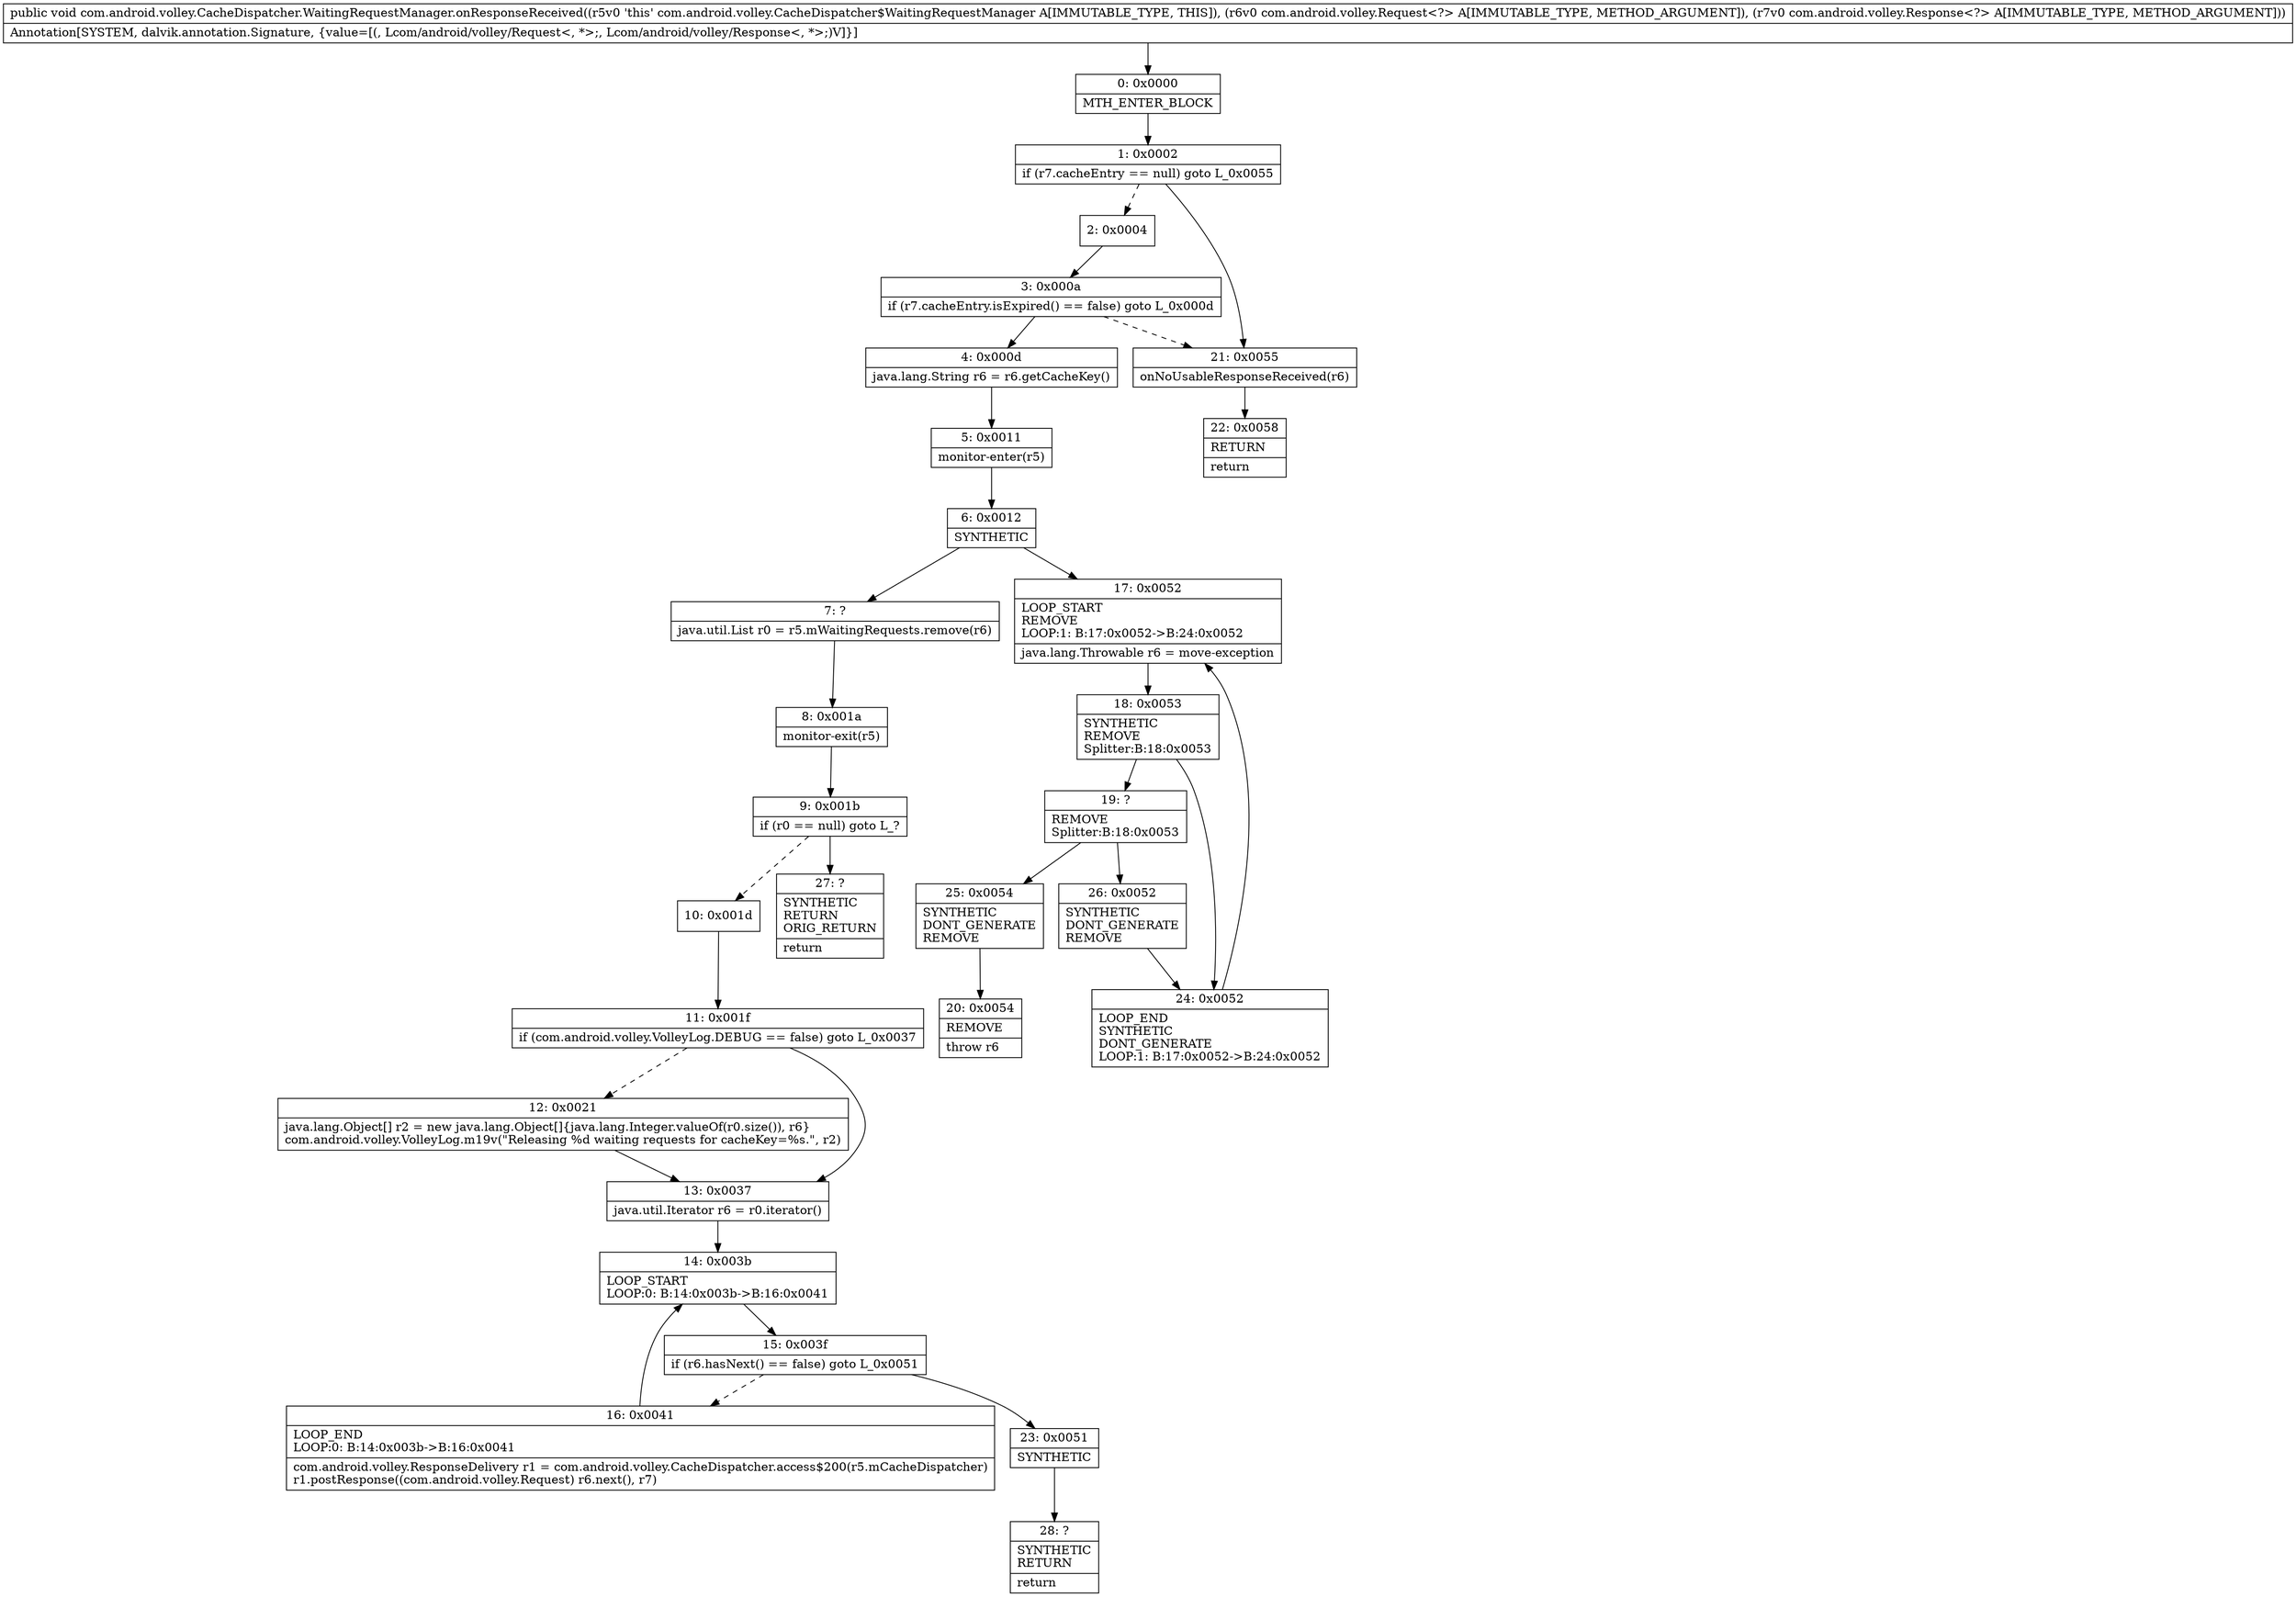 digraph "CFG forcom.android.volley.CacheDispatcher.WaitingRequestManager.onResponseReceived(Lcom\/android\/volley\/Request;Lcom\/android\/volley\/Response;)V" {
Node_0 [shape=record,label="{0\:\ 0x0000|MTH_ENTER_BLOCK\l}"];
Node_1 [shape=record,label="{1\:\ 0x0002|if (r7.cacheEntry == null) goto L_0x0055\l}"];
Node_2 [shape=record,label="{2\:\ 0x0004}"];
Node_3 [shape=record,label="{3\:\ 0x000a|if (r7.cacheEntry.isExpired() == false) goto L_0x000d\l}"];
Node_4 [shape=record,label="{4\:\ 0x000d|java.lang.String r6 = r6.getCacheKey()\l}"];
Node_5 [shape=record,label="{5\:\ 0x0011|monitor\-enter(r5)\l}"];
Node_6 [shape=record,label="{6\:\ 0x0012|SYNTHETIC\l}"];
Node_7 [shape=record,label="{7\:\ ?|java.util.List r0 = r5.mWaitingRequests.remove(r6)\l}"];
Node_8 [shape=record,label="{8\:\ 0x001a|monitor\-exit(r5)\l}"];
Node_9 [shape=record,label="{9\:\ 0x001b|if (r0 == null) goto L_?\l}"];
Node_10 [shape=record,label="{10\:\ 0x001d}"];
Node_11 [shape=record,label="{11\:\ 0x001f|if (com.android.volley.VolleyLog.DEBUG == false) goto L_0x0037\l}"];
Node_12 [shape=record,label="{12\:\ 0x0021|java.lang.Object[] r2 = new java.lang.Object[]\{java.lang.Integer.valueOf(r0.size()), r6\}\lcom.android.volley.VolleyLog.m19v(\"Releasing %d waiting requests for cacheKey=%s.\", r2)\l}"];
Node_13 [shape=record,label="{13\:\ 0x0037|java.util.Iterator r6 = r0.iterator()\l}"];
Node_14 [shape=record,label="{14\:\ 0x003b|LOOP_START\lLOOP:0: B:14:0x003b\-\>B:16:0x0041\l}"];
Node_15 [shape=record,label="{15\:\ 0x003f|if (r6.hasNext() == false) goto L_0x0051\l}"];
Node_16 [shape=record,label="{16\:\ 0x0041|LOOP_END\lLOOP:0: B:14:0x003b\-\>B:16:0x0041\l|com.android.volley.ResponseDelivery r1 = com.android.volley.CacheDispatcher.access$200(r5.mCacheDispatcher)\lr1.postResponse((com.android.volley.Request) r6.next(), r7)\l}"];
Node_17 [shape=record,label="{17\:\ 0x0052|LOOP_START\lREMOVE\lLOOP:1: B:17:0x0052\-\>B:24:0x0052\l|java.lang.Throwable r6 = move\-exception\l}"];
Node_18 [shape=record,label="{18\:\ 0x0053|SYNTHETIC\lREMOVE\lSplitter:B:18:0x0053\l}"];
Node_19 [shape=record,label="{19\:\ ?|REMOVE\lSplitter:B:18:0x0053\l}"];
Node_20 [shape=record,label="{20\:\ 0x0054|REMOVE\l|throw r6\l}"];
Node_21 [shape=record,label="{21\:\ 0x0055|onNoUsableResponseReceived(r6)\l}"];
Node_22 [shape=record,label="{22\:\ 0x0058|RETURN\l|return\l}"];
Node_23 [shape=record,label="{23\:\ 0x0051|SYNTHETIC\l}"];
Node_24 [shape=record,label="{24\:\ 0x0052|LOOP_END\lSYNTHETIC\lDONT_GENERATE\lLOOP:1: B:17:0x0052\-\>B:24:0x0052\l}"];
Node_25 [shape=record,label="{25\:\ 0x0054|SYNTHETIC\lDONT_GENERATE\lREMOVE\l}"];
Node_26 [shape=record,label="{26\:\ 0x0052|SYNTHETIC\lDONT_GENERATE\lREMOVE\l}"];
Node_27 [shape=record,label="{27\:\ ?|SYNTHETIC\lRETURN\lORIG_RETURN\l|return\l}"];
Node_28 [shape=record,label="{28\:\ ?|SYNTHETIC\lRETURN\l|return\l}"];
MethodNode[shape=record,label="{public void com.android.volley.CacheDispatcher.WaitingRequestManager.onResponseReceived((r5v0 'this' com.android.volley.CacheDispatcher$WaitingRequestManager A[IMMUTABLE_TYPE, THIS]), (r6v0 com.android.volley.Request\<?\> A[IMMUTABLE_TYPE, METHOD_ARGUMENT]), (r7v0 com.android.volley.Response\<?\> A[IMMUTABLE_TYPE, METHOD_ARGUMENT]))  | Annotation[SYSTEM, dalvik.annotation.Signature, \{value=[(, Lcom\/android\/volley\/Request\<, *\>;, Lcom\/android\/volley\/Response\<, *\>;)V]\}]\l}"];
MethodNode -> Node_0;
Node_0 -> Node_1;
Node_1 -> Node_2[style=dashed];
Node_1 -> Node_21;
Node_2 -> Node_3;
Node_3 -> Node_4;
Node_3 -> Node_21[style=dashed];
Node_4 -> Node_5;
Node_5 -> Node_6;
Node_6 -> Node_7;
Node_6 -> Node_17;
Node_7 -> Node_8;
Node_8 -> Node_9;
Node_9 -> Node_10[style=dashed];
Node_9 -> Node_27;
Node_10 -> Node_11;
Node_11 -> Node_12[style=dashed];
Node_11 -> Node_13;
Node_12 -> Node_13;
Node_13 -> Node_14;
Node_14 -> Node_15;
Node_15 -> Node_16[style=dashed];
Node_15 -> Node_23;
Node_16 -> Node_14;
Node_17 -> Node_18;
Node_18 -> Node_19;
Node_18 -> Node_24;
Node_19 -> Node_25;
Node_19 -> Node_26;
Node_21 -> Node_22;
Node_23 -> Node_28;
Node_24 -> Node_17;
Node_25 -> Node_20;
Node_26 -> Node_24;
}

